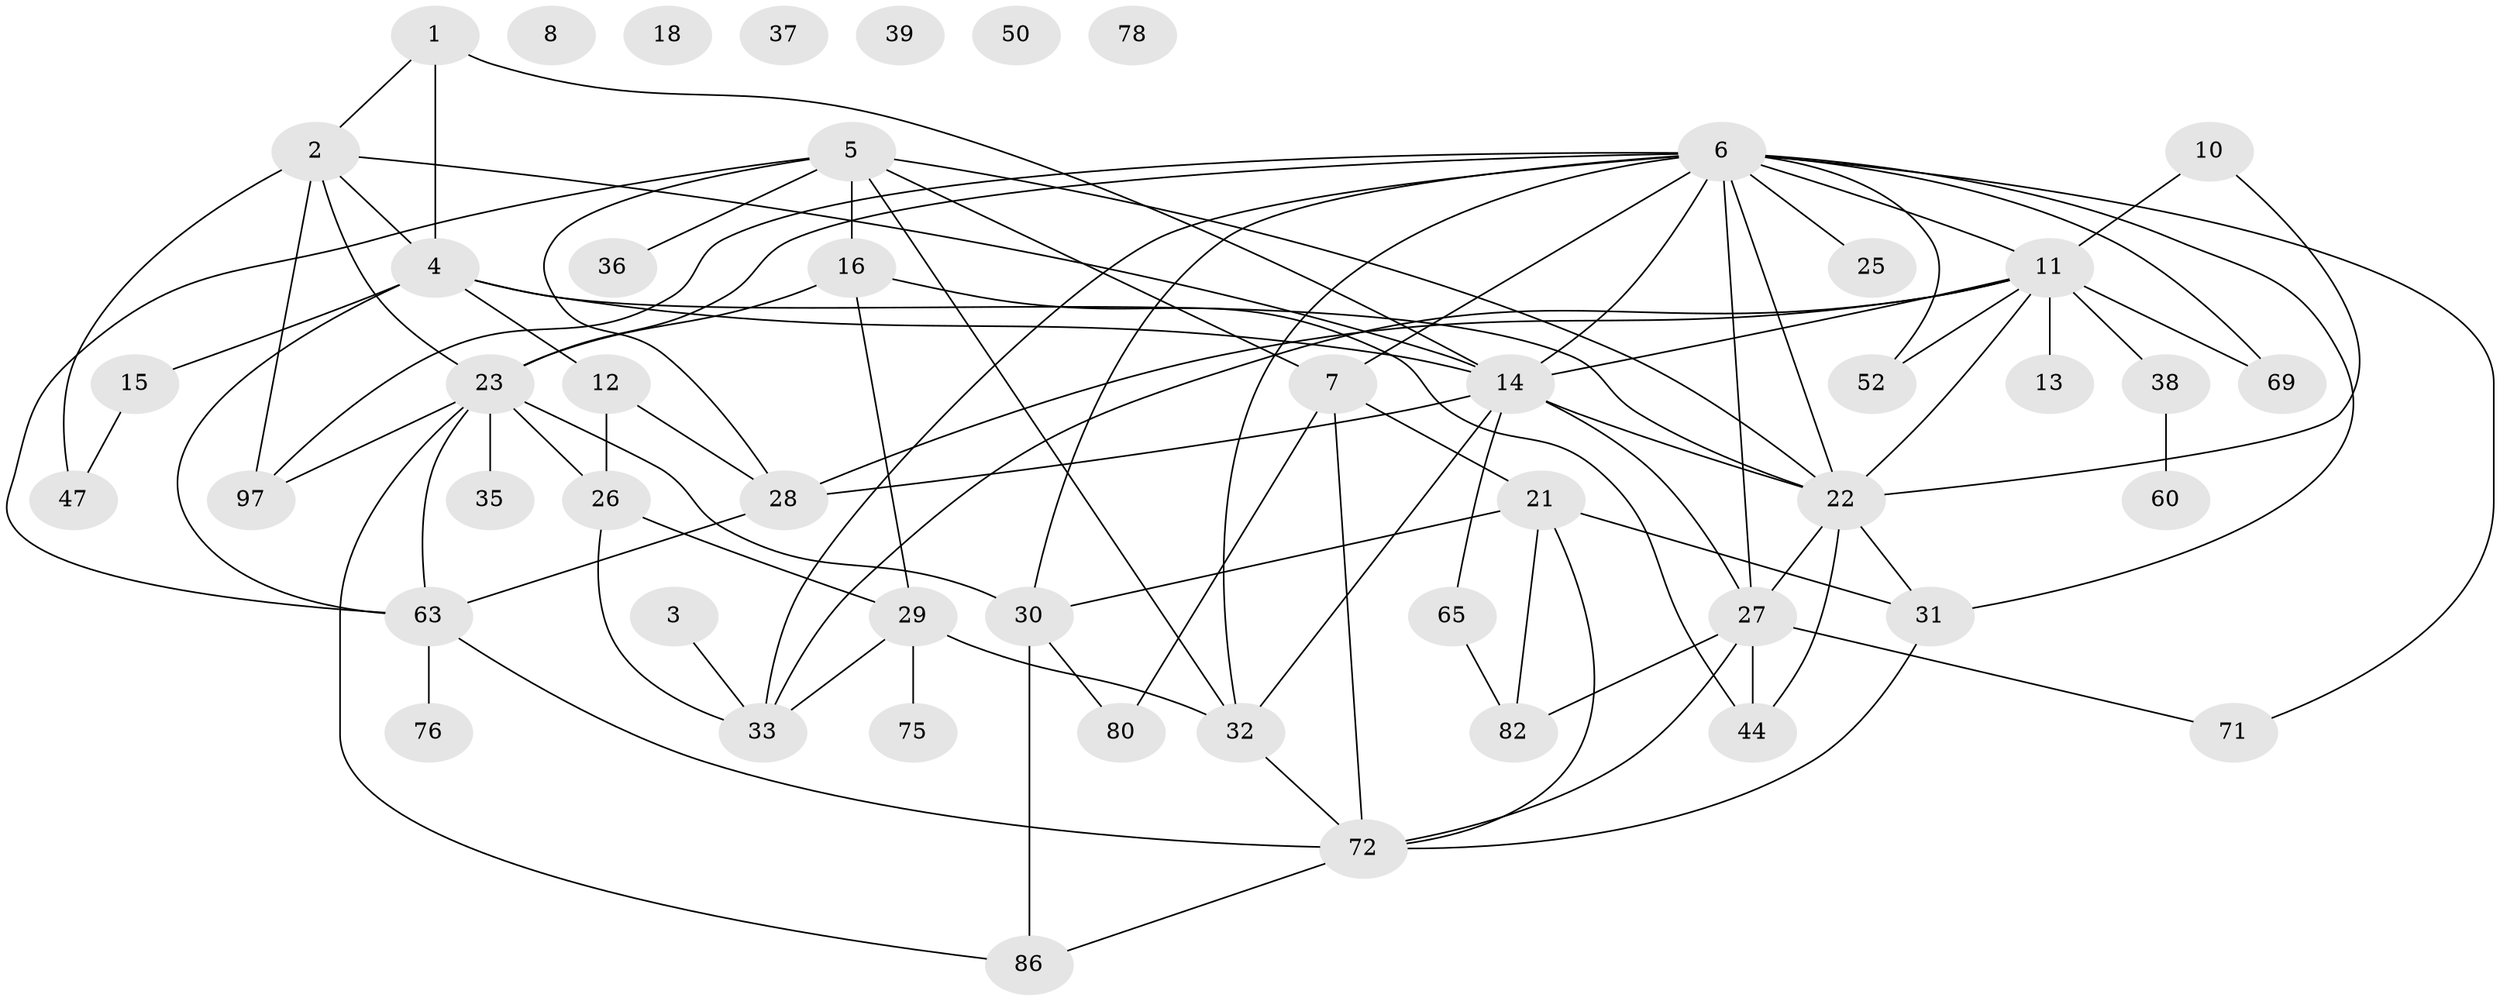 // original degree distribution, {3: 0.21, 4: 0.12, 1: 0.14, 5: 0.17, 6: 0.04, 0: 0.06, 2: 0.23, 7: 0.02, 8: 0.01}
// Generated by graph-tools (version 1.1) at 2025/13/03/09/25 04:13:11]
// undirected, 50 vertices, 92 edges
graph export_dot {
graph [start="1"]
  node [color=gray90,style=filled];
  1 [super="+9"];
  2 [super="+20+46"];
  3;
  4 [super="+94+70"];
  5 [super="+96+68"];
  6 [super="+42+19+17"];
  7 [super="+89+73"];
  8;
  10;
  11 [super="+49"];
  12 [super="+99+54"];
  13;
  14 [super="+34"];
  15;
  16;
  18;
  21 [super="+57"];
  22 [super="+43"];
  23 [super="+84"];
  25;
  26 [super="+92"];
  27 [super="+51"];
  28 [super="+41"];
  29 [super="+40+79"];
  30 [super="+61"];
  31 [super="+58"];
  32;
  33;
  35 [super="+55+62"];
  36;
  37;
  38;
  39;
  44 [super="+91"];
  47;
  50;
  52 [super="+83"];
  60;
  63 [super="+77"];
  65;
  69;
  71;
  72 [super="+88"];
  75;
  76;
  78;
  80;
  82;
  86;
  97 [super="+98"];
  1 -- 4;
  1 -- 2;
  1 -- 14;
  2 -- 97;
  2 -- 23;
  2 -- 4;
  2 -- 14;
  2 -- 47;
  3 -- 33;
  4 -- 15;
  4 -- 14;
  4 -- 63;
  4 -- 12;
  4 -- 22;
  5 -- 16;
  5 -- 32;
  5 -- 36;
  5 -- 7;
  5 -- 63;
  5 -- 28;
  5 -- 22;
  6 -- 32;
  6 -- 14 [weight=3];
  6 -- 52;
  6 -- 7;
  6 -- 33;
  6 -- 97;
  6 -- 69;
  6 -- 71;
  6 -- 23;
  6 -- 25;
  6 -- 27;
  6 -- 30;
  6 -- 31 [weight=2];
  6 -- 22 [weight=2];
  6 -- 11;
  7 -- 80;
  7 -- 21;
  7 -- 72;
  10 -- 11;
  10 -- 22;
  11 -- 69;
  11 -- 14;
  11 -- 33;
  11 -- 38;
  11 -- 13;
  11 -- 52;
  11 -- 28;
  11 -- 22 [weight=2];
  12 -- 26;
  12 -- 28;
  14 -- 32;
  14 -- 65;
  14 -- 27 [weight=2];
  14 -- 28;
  14 -- 22 [weight=2];
  15 -- 47;
  16 -- 23;
  16 -- 44;
  16 -- 29;
  21 -- 82;
  21 -- 72;
  21 -- 30;
  21 -- 31;
  22 -- 44;
  22 -- 27;
  22 -- 31 [weight=2];
  23 -- 26;
  23 -- 30;
  23 -- 97;
  23 -- 63;
  23 -- 86;
  23 -- 35;
  26 -- 29;
  26 -- 33;
  27 -- 72;
  27 -- 82;
  27 -- 71;
  27 -- 44;
  28 -- 63;
  29 -- 32;
  29 -- 75;
  29 -- 33;
  30 -- 86;
  30 -- 80;
  31 -- 72;
  32 -- 72;
  38 -- 60;
  63 -- 72;
  63 -- 76;
  65 -- 82;
  72 -- 86;
}
